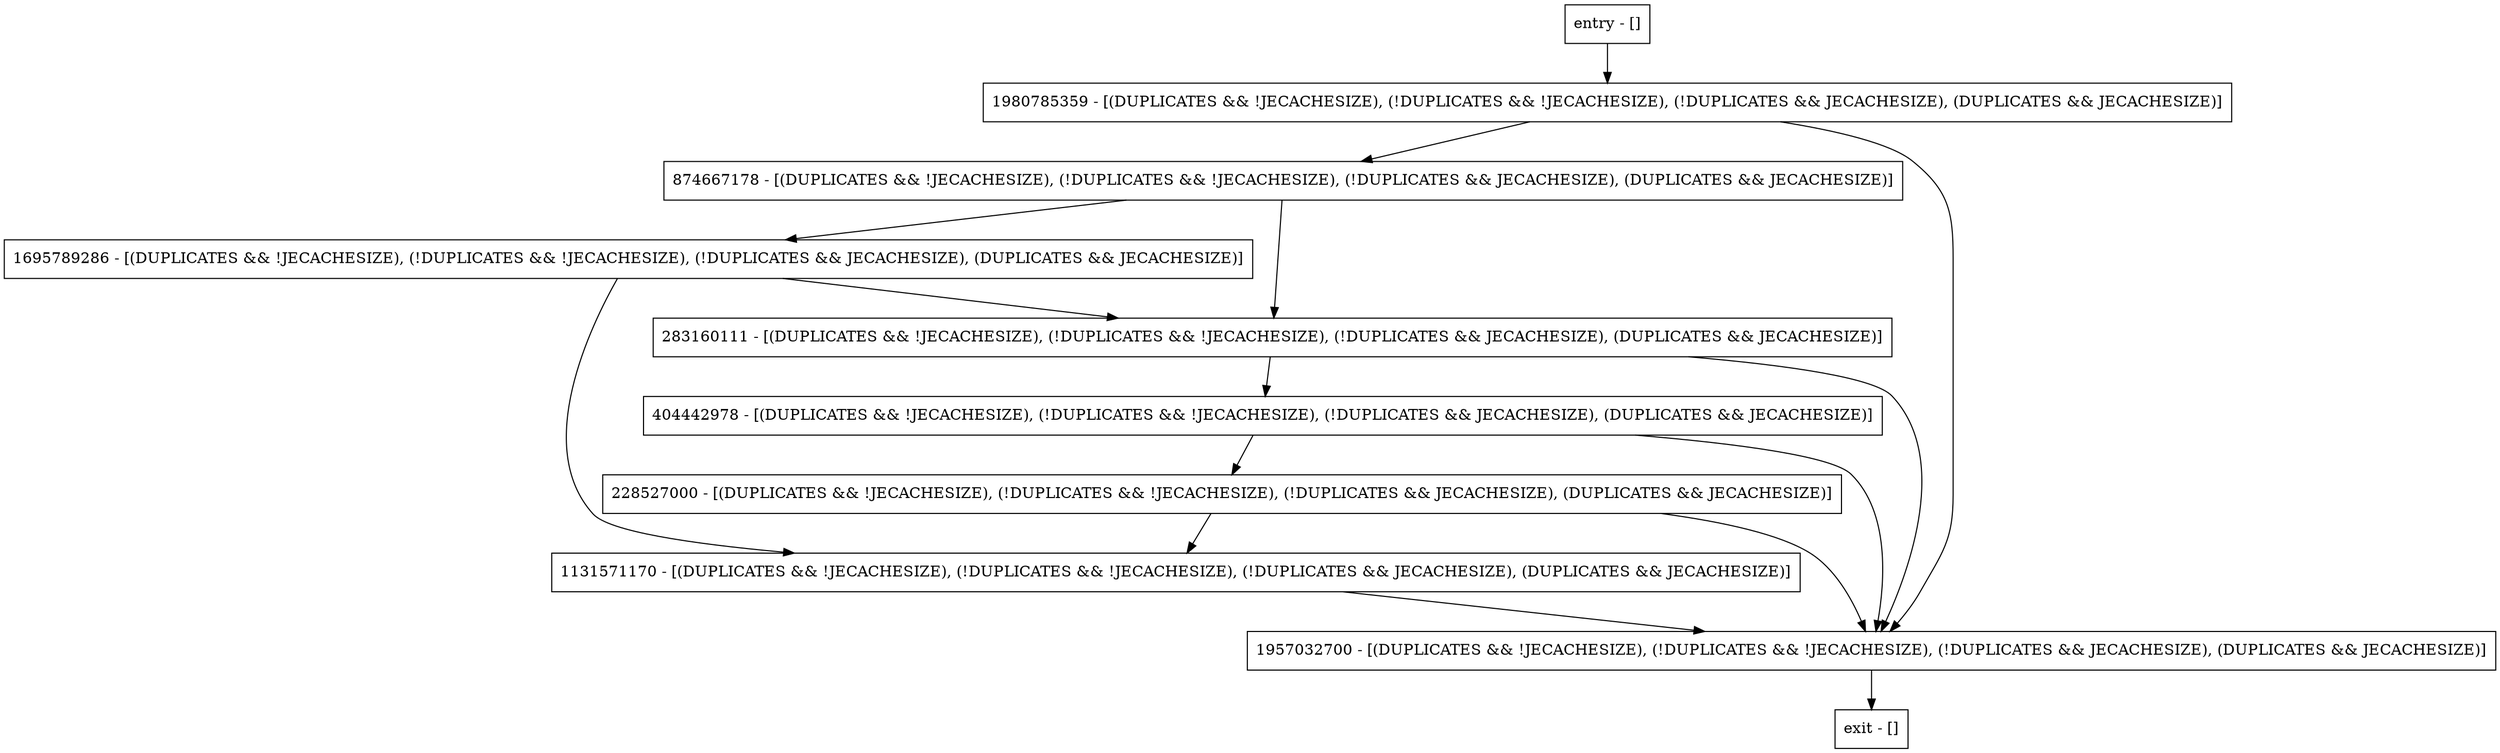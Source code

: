 digraph criticalEviction {
node [shape=record];
entry [label="entry - []"];
exit [label="exit - []"];
1980785359 [label="1980785359 - [(DUPLICATES && !JECACHESIZE), (!DUPLICATES && !JECACHESIZE), (!DUPLICATES && JECACHESIZE), (DUPLICATES && JECACHESIZE)]"];
404442978 [label="404442978 - [(DUPLICATES && !JECACHESIZE), (!DUPLICATES && !JECACHESIZE), (!DUPLICATES && JECACHESIZE), (DUPLICATES && JECACHESIZE)]"];
874667178 [label="874667178 - [(DUPLICATES && !JECACHESIZE), (!DUPLICATES && !JECACHESIZE), (!DUPLICATES && JECACHESIZE), (DUPLICATES && JECACHESIZE)]"];
283160111 [label="283160111 - [(DUPLICATES && !JECACHESIZE), (!DUPLICATES && !JECACHESIZE), (!DUPLICATES && JECACHESIZE), (DUPLICATES && JECACHESIZE)]"];
1695789286 [label="1695789286 - [(DUPLICATES && !JECACHESIZE), (!DUPLICATES && !JECACHESIZE), (!DUPLICATES && JECACHESIZE), (DUPLICATES && JECACHESIZE)]"];
1957032700 [label="1957032700 - [(DUPLICATES && !JECACHESIZE), (!DUPLICATES && !JECACHESIZE), (!DUPLICATES && JECACHESIZE), (DUPLICATES && JECACHESIZE)]"];
1131571170 [label="1131571170 - [(DUPLICATES && !JECACHESIZE), (!DUPLICATES && !JECACHESIZE), (!DUPLICATES && JECACHESIZE), (DUPLICATES && JECACHESIZE)]"];
228527000 [label="228527000 - [(DUPLICATES && !JECACHESIZE), (!DUPLICATES && !JECACHESIZE), (!DUPLICATES && JECACHESIZE), (DUPLICATES && JECACHESIZE)]"];
entry;
exit;
entry -> 1980785359;
1980785359 -> 874667178;
1980785359 -> 1957032700;
404442978 -> 1957032700;
404442978 -> 228527000;
874667178 -> 283160111;
874667178 -> 1695789286;
283160111 -> 404442978;
283160111 -> 1957032700;
1695789286 -> 283160111;
1695789286 -> 1131571170;
1957032700 -> exit;
1131571170 -> 1957032700;
228527000 -> 1131571170;
228527000 -> 1957032700;
}
